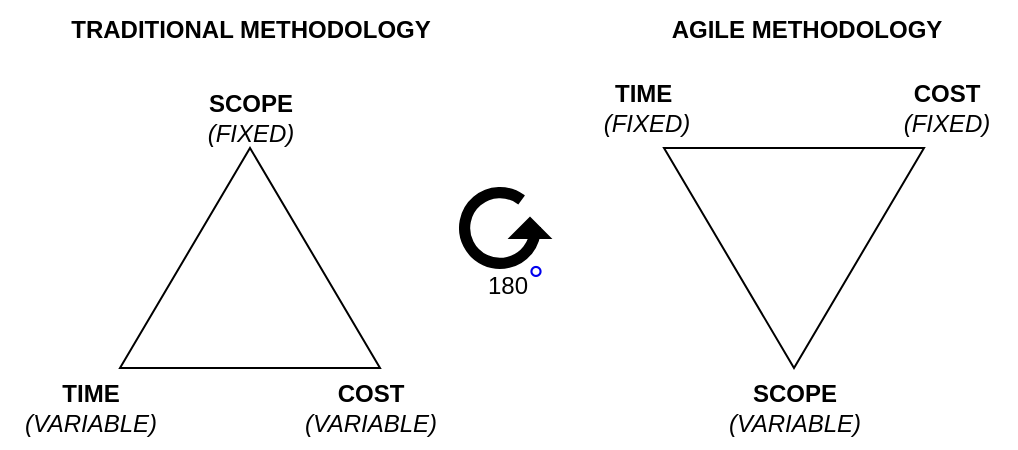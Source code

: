 <mxfile version="24.3.1" type="device">
  <diagram name="Page-1" id="iTZ4CXLqFYNTRl9z-OWY">
    <mxGraphModel dx="1050" dy="557" grid="0" gridSize="10" guides="1" tooltips="1" connect="1" arrows="1" fold="1" page="1" pageScale="1" pageWidth="850" pageHeight="1100" math="0" shadow="0">
      <root>
        <mxCell id="0" />
        <mxCell id="1" parent="0" />
        <mxCell id="Oy-Z1yj6caT7ZtAHe1cn-1" value="" style="triangle;whiteSpace=wrap;html=1;rotation=-90;" parent="1" vertex="1">
          <mxGeometry x="100" y="160" width="110" height="130" as="geometry" />
        </mxCell>
        <mxCell id="Oy-Z1yj6caT7ZtAHe1cn-2" value="&lt;b&gt;SCOPE&lt;/b&gt;&lt;div&gt;&lt;i&gt;(FIXED)&lt;/i&gt;&lt;/div&gt;" style="text;html=1;align=center;verticalAlign=middle;resizable=0;points=[];autosize=1;strokeColor=none;fillColor=none;" parent="1" vertex="1">
          <mxGeometry x="120" y="135" width="70" height="40" as="geometry" />
        </mxCell>
        <mxCell id="Oy-Z1yj6caT7ZtAHe1cn-3" value="&lt;b&gt;TIME&lt;/b&gt;&lt;div&gt;&lt;i&gt;(VARIABLE)&lt;/i&gt;&lt;/div&gt;" style="text;html=1;align=center;verticalAlign=middle;resizable=0;points=[];autosize=1;strokeColor=none;fillColor=none;" parent="1" vertex="1">
          <mxGeometry x="30" y="280" width="90" height="40" as="geometry" />
        </mxCell>
        <mxCell id="Oy-Z1yj6caT7ZtAHe1cn-4" value="&lt;b&gt;COST&lt;/b&gt;&lt;div&gt;&lt;i&gt;(VARIABLE)&lt;/i&gt;&lt;/div&gt;" style="text;html=1;align=center;verticalAlign=middle;resizable=0;points=[];autosize=1;strokeColor=none;fillColor=none;" parent="1" vertex="1">
          <mxGeometry x="170" y="280" width="90" height="40" as="geometry" />
        </mxCell>
        <mxCell id="Oy-Z1yj6caT7ZtAHe1cn-5" value="&lt;b&gt;TRADITIONAL METHODOLOGY&lt;/b&gt;" style="text;html=1;align=center;verticalAlign=middle;resizable=0;points=[];autosize=1;strokeColor=none;fillColor=none;" parent="1" vertex="1">
          <mxGeometry x="55" y="96" width="200" height="30" as="geometry" />
        </mxCell>
        <mxCell id="Oy-Z1yj6caT7ZtAHe1cn-6" value="" style="triangle;whiteSpace=wrap;html=1;rotation=90;" parent="1" vertex="1">
          <mxGeometry x="372" y="160" width="110" height="130" as="geometry" />
        </mxCell>
        <mxCell id="Oy-Z1yj6caT7ZtAHe1cn-7" value="&lt;b&gt;SCOPE&lt;/b&gt;&lt;div&gt;&lt;i&gt;(VARIABLE)&lt;/i&gt;&lt;/div&gt;" style="text;html=1;align=center;verticalAlign=middle;resizable=0;points=[];autosize=1;strokeColor=none;fillColor=none;" parent="1" vertex="1">
          <mxGeometry x="382" y="280" width="90" height="40" as="geometry" />
        </mxCell>
        <mxCell id="Oy-Z1yj6caT7ZtAHe1cn-8" value="&lt;b&gt;TIME&lt;/b&gt;&amp;nbsp;&lt;div&gt;&lt;i&gt;(FIXED)&lt;/i&gt;&lt;/div&gt;" style="text;html=1;align=center;verticalAlign=middle;resizable=0;points=[];autosize=1;strokeColor=none;fillColor=none;" parent="1" vertex="1">
          <mxGeometry x="318" y="130" width="70" height="40" as="geometry" />
        </mxCell>
        <mxCell id="Oy-Z1yj6caT7ZtAHe1cn-9" value="&lt;b&gt;COST&lt;/b&gt;&lt;div&gt;&lt;i&gt;(FIXED)&lt;/i&gt;&lt;/div&gt;" style="text;html=1;align=center;verticalAlign=middle;resizable=0;points=[];autosize=1;strokeColor=none;fillColor=none;" parent="1" vertex="1">
          <mxGeometry x="468" y="130" width="70" height="40" as="geometry" />
        </mxCell>
        <mxCell id="Oy-Z1yj6caT7ZtAHe1cn-10" value="&lt;b&gt;AGILE METHODOLOGY&lt;/b&gt;" style="text;html=1;align=center;verticalAlign=middle;resizable=0;points=[];autosize=1;strokeColor=none;fillColor=none;" parent="1" vertex="1">
          <mxGeometry x="353" y="96" width="160" height="30" as="geometry" />
        </mxCell>
        <mxCell id="Oy-Z1yj6caT7ZtAHe1cn-14" value="" style="verticalLabelPosition=bottom;verticalAlign=top;html=1;shape=mxgraph.basic.partConcEllipse;startAngle=0.25;endAngle=0.1;arcWidth=0.23;fillColor=#000000;" parent="1" vertex="1">
          <mxGeometry x="260" y="190" width="40" height="40" as="geometry" />
        </mxCell>
        <mxCell id="Oy-Z1yj6caT7ZtAHe1cn-18" value="" style="triangle;whiteSpace=wrap;html=1;rotation=-90;fillColor=#000000;" parent="1" vertex="1">
          <mxGeometry x="290" y="200" width="10" height="20" as="geometry" />
        </mxCell>
        <mxCell id="Oy-Z1yj6caT7ZtAHe1cn-19" value="180&lt;a style=&quot;text-decoration-line: none; -webkit-tap-highlight-color: rgba(0, 0, 0, 0.1); outline: 0px; font-family: arial, sans-serif; font-size: small; text-align: left; background-color: rgb(255, 255, 255);&quot; data-ved=&quot;2ahUKEwjvscOq4u-FAxUycfEDHaKcBgAQFnoECBYQAQ&quot; href=&quot;https://www.degreesymbol.net/&quot;&gt;&lt;h3 style=&quot;font-weight: 400; margin: 18px 0px 3px; padding: 5px 0px 0px; font-size: 20px; line-height: 1.3; display: inline-block;&quot; class=&quot;LC20lb MBeuO DKV0Md&quot;&gt;°&lt;/h3&gt;&lt;/a&gt;" style="text;html=1;align=center;verticalAlign=middle;whiteSpace=wrap;rounded=0;" parent="1" vertex="1">
          <mxGeometry x="258" y="210" width="60" height="30" as="geometry" />
        </mxCell>
      </root>
    </mxGraphModel>
  </diagram>
</mxfile>
